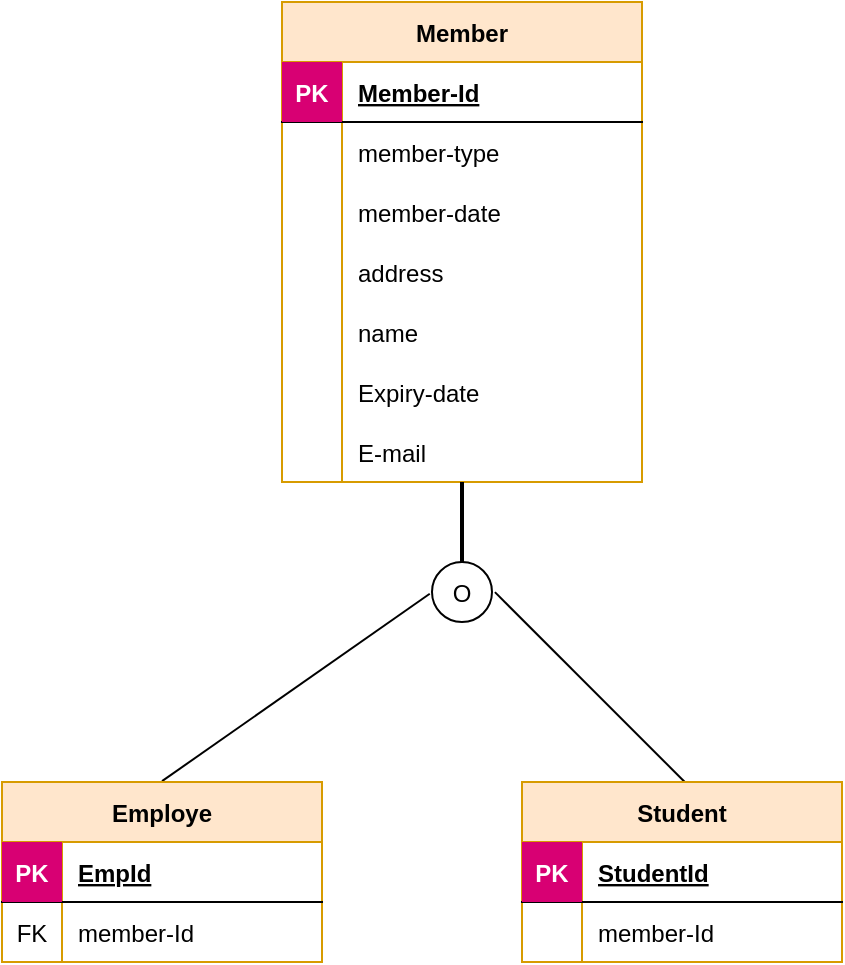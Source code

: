 <mxfile version="14.0.1" type="github">
  <diagram id="C5RBs43oDa-KdzZeNtuy" name="Page-1">
    <mxGraphModel dx="1038" dy="575" grid="1" gridSize="10" guides="1" tooltips="1" connect="1" arrows="1" fold="1" page="1" pageScale="1" pageWidth="827" pageHeight="1169" math="0" shadow="0">
      <root>
        <mxCell id="WIyWlLk6GJQsqaUBKTNV-0" />
        <mxCell id="WIyWlLk6GJQsqaUBKTNV-1" parent="WIyWlLk6GJQsqaUBKTNV-0" />
        <mxCell id="LyX2TojjJ6Drf_8oZFsS-1" value="Member" style="shape=table;startSize=30;container=1;collapsible=1;childLayout=tableLayout;fixedRows=1;rowLines=0;fontStyle=1;align=center;resizeLast=1;fillColor=#ffe6cc;strokeColor=#d79b00;" parent="WIyWlLk6GJQsqaUBKTNV-1" vertex="1">
          <mxGeometry x="310" y="100" width="180" height="240" as="geometry">
            <mxRectangle x="310" y="100" width="80" height="30" as="alternateBounds" />
          </mxGeometry>
        </mxCell>
        <mxCell id="LyX2TojjJ6Drf_8oZFsS-2" value="" style="shape=partialRectangle;collapsible=0;dropTarget=0;pointerEvents=0;fillColor=none;top=0;left=0;bottom=1;right=0;points=[[0,0.5],[1,0.5]];portConstraint=eastwest;" parent="LyX2TojjJ6Drf_8oZFsS-1" vertex="1">
          <mxGeometry y="30" width="180" height="30" as="geometry" />
        </mxCell>
        <mxCell id="LyX2TojjJ6Drf_8oZFsS-3" value="PK" style="shape=partialRectangle;connectable=0;fillColor=#d80073;top=0;left=0;bottom=0;right=0;fontStyle=1;overflow=hidden;strokeColor=#A50040;fontColor=#ffffff;" parent="LyX2TojjJ6Drf_8oZFsS-2" vertex="1">
          <mxGeometry width="30" height="30" as="geometry" />
        </mxCell>
        <mxCell id="LyX2TojjJ6Drf_8oZFsS-4" value="Member-Id" style="shape=partialRectangle;connectable=0;fillColor=none;top=0;left=0;bottom=0;right=0;align=left;spacingLeft=6;fontStyle=5;overflow=hidden;" parent="LyX2TojjJ6Drf_8oZFsS-2" vertex="1">
          <mxGeometry x="30" width="150" height="30" as="geometry" />
        </mxCell>
        <mxCell id="LyX2TojjJ6Drf_8oZFsS-5" value="" style="shape=partialRectangle;collapsible=0;dropTarget=0;pointerEvents=0;fillColor=none;top=0;left=0;bottom=0;right=0;points=[[0,0.5],[1,0.5]];portConstraint=eastwest;" parent="LyX2TojjJ6Drf_8oZFsS-1" vertex="1">
          <mxGeometry y="60" width="180" height="30" as="geometry" />
        </mxCell>
        <mxCell id="LyX2TojjJ6Drf_8oZFsS-6" value="" style="shape=partialRectangle;connectable=0;fillColor=none;top=0;left=0;bottom=0;right=0;editable=1;overflow=hidden;" parent="LyX2TojjJ6Drf_8oZFsS-5" vertex="1">
          <mxGeometry width="30" height="30" as="geometry" />
        </mxCell>
        <mxCell id="LyX2TojjJ6Drf_8oZFsS-7" value="member-type" style="shape=partialRectangle;connectable=0;fillColor=none;top=0;left=0;bottom=0;right=0;align=left;spacingLeft=6;overflow=hidden;shadow=0;labelBackgroundColor=none;" parent="LyX2TojjJ6Drf_8oZFsS-5" vertex="1">
          <mxGeometry x="30" width="150" height="30" as="geometry" />
        </mxCell>
        <mxCell id="LyX2TojjJ6Drf_8oZFsS-8" value="" style="shape=partialRectangle;collapsible=0;dropTarget=0;pointerEvents=0;fillColor=none;top=0;left=0;bottom=0;right=0;points=[[0,0.5],[1,0.5]];portConstraint=eastwest;" parent="LyX2TojjJ6Drf_8oZFsS-1" vertex="1">
          <mxGeometry y="90" width="180" height="30" as="geometry" />
        </mxCell>
        <mxCell id="LyX2TojjJ6Drf_8oZFsS-9" value="" style="shape=partialRectangle;connectable=0;fillColor=none;top=0;left=0;bottom=0;right=0;editable=1;overflow=hidden;" parent="LyX2TojjJ6Drf_8oZFsS-8" vertex="1">
          <mxGeometry width="30" height="30" as="geometry" />
        </mxCell>
        <mxCell id="LyX2TojjJ6Drf_8oZFsS-10" value="member-date" style="shape=partialRectangle;connectable=0;fillColor=none;top=0;left=0;bottom=0;right=0;align=left;spacingLeft=6;overflow=hidden;" parent="LyX2TojjJ6Drf_8oZFsS-8" vertex="1">
          <mxGeometry x="30" width="150" height="30" as="geometry" />
        </mxCell>
        <mxCell id="LyX2TojjJ6Drf_8oZFsS-11" value="" style="shape=partialRectangle;collapsible=0;dropTarget=0;pointerEvents=0;fillColor=none;top=0;left=0;bottom=0;right=0;points=[[0,0.5],[1,0.5]];portConstraint=eastwest;" parent="LyX2TojjJ6Drf_8oZFsS-1" vertex="1">
          <mxGeometry y="120" width="180" height="30" as="geometry" />
        </mxCell>
        <mxCell id="LyX2TojjJ6Drf_8oZFsS-12" value="" style="shape=partialRectangle;connectable=0;fillColor=none;top=0;left=0;bottom=0;right=0;editable=1;overflow=hidden;" parent="LyX2TojjJ6Drf_8oZFsS-11" vertex="1">
          <mxGeometry width="30" height="30" as="geometry" />
        </mxCell>
        <mxCell id="LyX2TojjJ6Drf_8oZFsS-13" value="address" style="shape=partialRectangle;connectable=0;fillColor=none;top=0;left=0;bottom=0;right=0;align=left;spacingLeft=6;overflow=hidden;verticalAlign=middle;" parent="LyX2TojjJ6Drf_8oZFsS-11" vertex="1">
          <mxGeometry x="30" width="150" height="30" as="geometry" />
        </mxCell>
        <mxCell id="LyX2TojjJ6Drf_8oZFsS-20" style="shape=partialRectangle;collapsible=0;dropTarget=0;pointerEvents=0;fillColor=none;top=0;left=0;bottom=0;right=0;points=[[0,0.5],[1,0.5]];portConstraint=eastwest;" parent="LyX2TojjJ6Drf_8oZFsS-1" vertex="1">
          <mxGeometry y="150" width="180" height="30" as="geometry" />
        </mxCell>
        <mxCell id="LyX2TojjJ6Drf_8oZFsS-21" style="shape=partialRectangle;connectable=0;fillColor=none;top=0;left=0;bottom=0;right=0;editable=1;overflow=hidden;" parent="LyX2TojjJ6Drf_8oZFsS-20" vertex="1">
          <mxGeometry width="30" height="30" as="geometry" />
        </mxCell>
        <mxCell id="LyX2TojjJ6Drf_8oZFsS-22" value="name" style="shape=partialRectangle;connectable=0;fillColor=none;top=0;left=0;bottom=0;right=0;align=left;spacingLeft=6;overflow=hidden;verticalAlign=middle;" parent="LyX2TojjJ6Drf_8oZFsS-20" vertex="1">
          <mxGeometry x="30" width="150" height="30" as="geometry" />
        </mxCell>
        <mxCell id="LyX2TojjJ6Drf_8oZFsS-17" style="shape=partialRectangle;collapsible=0;dropTarget=0;pointerEvents=0;fillColor=none;top=0;left=0;bottom=0;right=0;points=[[0,0.5],[1,0.5]];portConstraint=eastwest;" parent="LyX2TojjJ6Drf_8oZFsS-1" vertex="1">
          <mxGeometry y="180" width="180" height="30" as="geometry" />
        </mxCell>
        <mxCell id="LyX2TojjJ6Drf_8oZFsS-18" style="shape=partialRectangle;connectable=0;fillColor=none;top=0;left=0;bottom=0;right=0;editable=1;overflow=hidden;" parent="LyX2TojjJ6Drf_8oZFsS-17" vertex="1">
          <mxGeometry width="30" height="30" as="geometry" />
        </mxCell>
        <mxCell id="LyX2TojjJ6Drf_8oZFsS-19" value="Expiry-date" style="shape=partialRectangle;connectable=0;fillColor=none;top=0;left=0;bottom=0;right=0;align=left;spacingLeft=6;overflow=hidden;verticalAlign=middle;" parent="LyX2TojjJ6Drf_8oZFsS-17" vertex="1">
          <mxGeometry x="30" width="150" height="30" as="geometry" />
        </mxCell>
        <mxCell id="LyX2TojjJ6Drf_8oZFsS-23" style="shape=partialRectangle;collapsible=0;dropTarget=0;pointerEvents=0;fillColor=none;top=0;left=0;bottom=0;right=0;points=[[0,0.5],[1,0.5]];portConstraint=eastwest;" parent="LyX2TojjJ6Drf_8oZFsS-1" vertex="1">
          <mxGeometry y="210" width="180" height="30" as="geometry" />
        </mxCell>
        <mxCell id="LyX2TojjJ6Drf_8oZFsS-24" style="shape=partialRectangle;connectable=0;fillColor=none;top=0;left=0;bottom=0;right=0;editable=1;overflow=hidden;" parent="LyX2TojjJ6Drf_8oZFsS-23" vertex="1">
          <mxGeometry width="30" height="30" as="geometry" />
        </mxCell>
        <mxCell id="LyX2TojjJ6Drf_8oZFsS-25" value="E-mail" style="shape=partialRectangle;connectable=0;fillColor=none;top=0;left=0;bottom=0;right=0;align=left;spacingLeft=6;overflow=hidden;verticalAlign=middle;" parent="LyX2TojjJ6Drf_8oZFsS-23" vertex="1">
          <mxGeometry x="30" width="150" height="30" as="geometry" />
        </mxCell>
        <mxCell id="LyX2TojjJ6Drf_8oZFsS-26" value="" style="line;strokeWidth=2;direction=south;html=1;shadow=0;labelBackgroundColor=none;" parent="WIyWlLk6GJQsqaUBKTNV-1" vertex="1">
          <mxGeometry x="395" y="340" width="10" height="40" as="geometry" />
        </mxCell>
        <mxCell id="LyX2TojjJ6Drf_8oZFsS-27" value="O" style="ellipse;fillColor=#ffffff;strokeColor=#000000;shadow=0;labelBackgroundColor=none;" parent="WIyWlLk6GJQsqaUBKTNV-1" vertex="1">
          <mxGeometry x="385" y="380" width="30" height="30" as="geometry" />
        </mxCell>
        <mxCell id="LyX2TojjJ6Drf_8oZFsS-30" value="" style="line;strokeWidth=1;direction=south;html=1;shadow=0;labelBackgroundColor=none;rotation=55;" parent="WIyWlLk6GJQsqaUBKTNV-1" vertex="1">
          <mxGeometry x="311.95" y="361.01" width="10" height="163.4" as="geometry" />
        </mxCell>
        <mxCell id="LyX2TojjJ6Drf_8oZFsS-31" value="" style="line;strokeWidth=1;direction=south;html=1;shadow=0;labelBackgroundColor=none;rotation=-45;" parent="WIyWlLk6GJQsqaUBKTNV-1" vertex="1">
          <mxGeometry x="462.24" y="375.14" width="4.75" height="136.18" as="geometry" />
        </mxCell>
        <mxCell id="LyX2TojjJ6Drf_8oZFsS-32" value="Employe" style="shape=table;startSize=30;container=1;collapsible=1;childLayout=tableLayout;fixedRows=1;rowLines=0;fontStyle=1;align=center;resizeLast=1;shadow=0;labelBackgroundColor=none;strokeWidth=1;fillColor=#ffe6cc;strokeColor=#d79b00;" parent="WIyWlLk6GJQsqaUBKTNV-1" vertex="1">
          <mxGeometry x="170" y="490" width="160" height="90" as="geometry" />
        </mxCell>
        <mxCell id="LyX2TojjJ6Drf_8oZFsS-33" value="" style="shape=partialRectangle;collapsible=0;dropTarget=0;pointerEvents=0;fillColor=none;top=0;left=0;bottom=1;right=0;points=[[0,0.5],[1,0.5]];portConstraint=eastwest;" parent="LyX2TojjJ6Drf_8oZFsS-32" vertex="1">
          <mxGeometry y="30" width="160" height="30" as="geometry" />
        </mxCell>
        <mxCell id="LyX2TojjJ6Drf_8oZFsS-34" value="PK" style="shape=partialRectangle;connectable=0;fillColor=#d80073;top=0;left=0;bottom=0;right=0;fontStyle=1;overflow=hidden;strokeColor=#A50040;fontColor=#ffffff;" parent="LyX2TojjJ6Drf_8oZFsS-33" vertex="1">
          <mxGeometry width="30" height="30" as="geometry" />
        </mxCell>
        <mxCell id="LyX2TojjJ6Drf_8oZFsS-35" value="EmpId" style="shape=partialRectangle;connectable=0;fillColor=none;top=0;left=0;bottom=0;right=0;align=left;spacingLeft=6;fontStyle=5;overflow=hidden;" parent="LyX2TojjJ6Drf_8oZFsS-33" vertex="1">
          <mxGeometry x="30" width="130" height="30" as="geometry" />
        </mxCell>
        <mxCell id="LyX2TojjJ6Drf_8oZFsS-36" value="" style="shape=partialRectangle;collapsible=0;dropTarget=0;pointerEvents=0;fillColor=none;top=0;left=0;bottom=0;right=0;points=[[0,0.5],[1,0.5]];portConstraint=eastwest;" parent="LyX2TojjJ6Drf_8oZFsS-32" vertex="1">
          <mxGeometry y="60" width="160" height="30" as="geometry" />
        </mxCell>
        <mxCell id="LyX2TojjJ6Drf_8oZFsS-37" value="FK" style="shape=partialRectangle;connectable=0;fillColor=none;top=0;left=0;bottom=0;right=0;editable=1;overflow=hidden;" parent="LyX2TojjJ6Drf_8oZFsS-36" vertex="1">
          <mxGeometry width="30" height="30" as="geometry" />
        </mxCell>
        <mxCell id="LyX2TojjJ6Drf_8oZFsS-38" value="member-Id" style="shape=partialRectangle;connectable=0;fillColor=none;top=0;left=0;bottom=0;right=0;align=left;spacingLeft=6;overflow=hidden;" parent="LyX2TojjJ6Drf_8oZFsS-36" vertex="1">
          <mxGeometry x="30" width="130" height="30" as="geometry" />
        </mxCell>
        <mxCell id="c6AV4djlFULHZWNZAL84-27" value="Student" style="shape=table;startSize=30;container=1;collapsible=1;childLayout=tableLayout;fixedRows=1;rowLines=0;fontStyle=1;align=center;resizeLast=1;shadow=0;labelBackgroundColor=none;strokeWidth=1;fillColor=#ffe6cc;strokeColor=#d79b00;" vertex="1" parent="WIyWlLk6GJQsqaUBKTNV-1">
          <mxGeometry x="430" y="490" width="160" height="90" as="geometry" />
        </mxCell>
        <mxCell id="c6AV4djlFULHZWNZAL84-28" value="" style="shape=partialRectangle;collapsible=0;dropTarget=0;pointerEvents=0;fillColor=none;top=0;left=0;bottom=1;right=0;points=[[0,0.5],[1,0.5]];portConstraint=eastwest;" vertex="1" parent="c6AV4djlFULHZWNZAL84-27">
          <mxGeometry y="30" width="160" height="30" as="geometry" />
        </mxCell>
        <mxCell id="c6AV4djlFULHZWNZAL84-29" value="PK" style="shape=partialRectangle;connectable=0;fillColor=#d80073;top=0;left=0;bottom=0;right=0;fontStyle=1;overflow=hidden;strokeColor=#A50040;fontColor=#ffffff;" vertex="1" parent="c6AV4djlFULHZWNZAL84-28">
          <mxGeometry width="30" height="30" as="geometry" />
        </mxCell>
        <mxCell id="c6AV4djlFULHZWNZAL84-30" value="StudentId" style="shape=partialRectangle;connectable=0;fillColor=none;top=0;left=0;bottom=0;right=0;align=left;spacingLeft=6;fontStyle=5;overflow=hidden;" vertex="1" parent="c6AV4djlFULHZWNZAL84-28">
          <mxGeometry x="30" width="130" height="30" as="geometry" />
        </mxCell>
        <mxCell id="c6AV4djlFULHZWNZAL84-31" value="" style="shape=partialRectangle;collapsible=0;dropTarget=0;pointerEvents=0;fillColor=none;top=0;left=0;bottom=0;right=0;points=[[0,0.5],[1,0.5]];portConstraint=eastwest;" vertex="1" parent="c6AV4djlFULHZWNZAL84-27">
          <mxGeometry y="60" width="160" height="30" as="geometry" />
        </mxCell>
        <mxCell id="c6AV4djlFULHZWNZAL84-32" value="" style="shape=partialRectangle;connectable=0;fillColor=none;top=0;left=0;bottom=0;right=0;editable=1;overflow=hidden;" vertex="1" parent="c6AV4djlFULHZWNZAL84-31">
          <mxGeometry width="30" height="30" as="geometry" />
        </mxCell>
        <mxCell id="c6AV4djlFULHZWNZAL84-33" value="member-Id" style="shape=partialRectangle;connectable=0;fillColor=none;top=0;left=0;bottom=0;right=0;align=left;spacingLeft=6;overflow=hidden;" vertex="1" parent="c6AV4djlFULHZWNZAL84-31">
          <mxGeometry x="30" width="130" height="30" as="geometry" />
        </mxCell>
      </root>
    </mxGraphModel>
  </diagram>
</mxfile>
